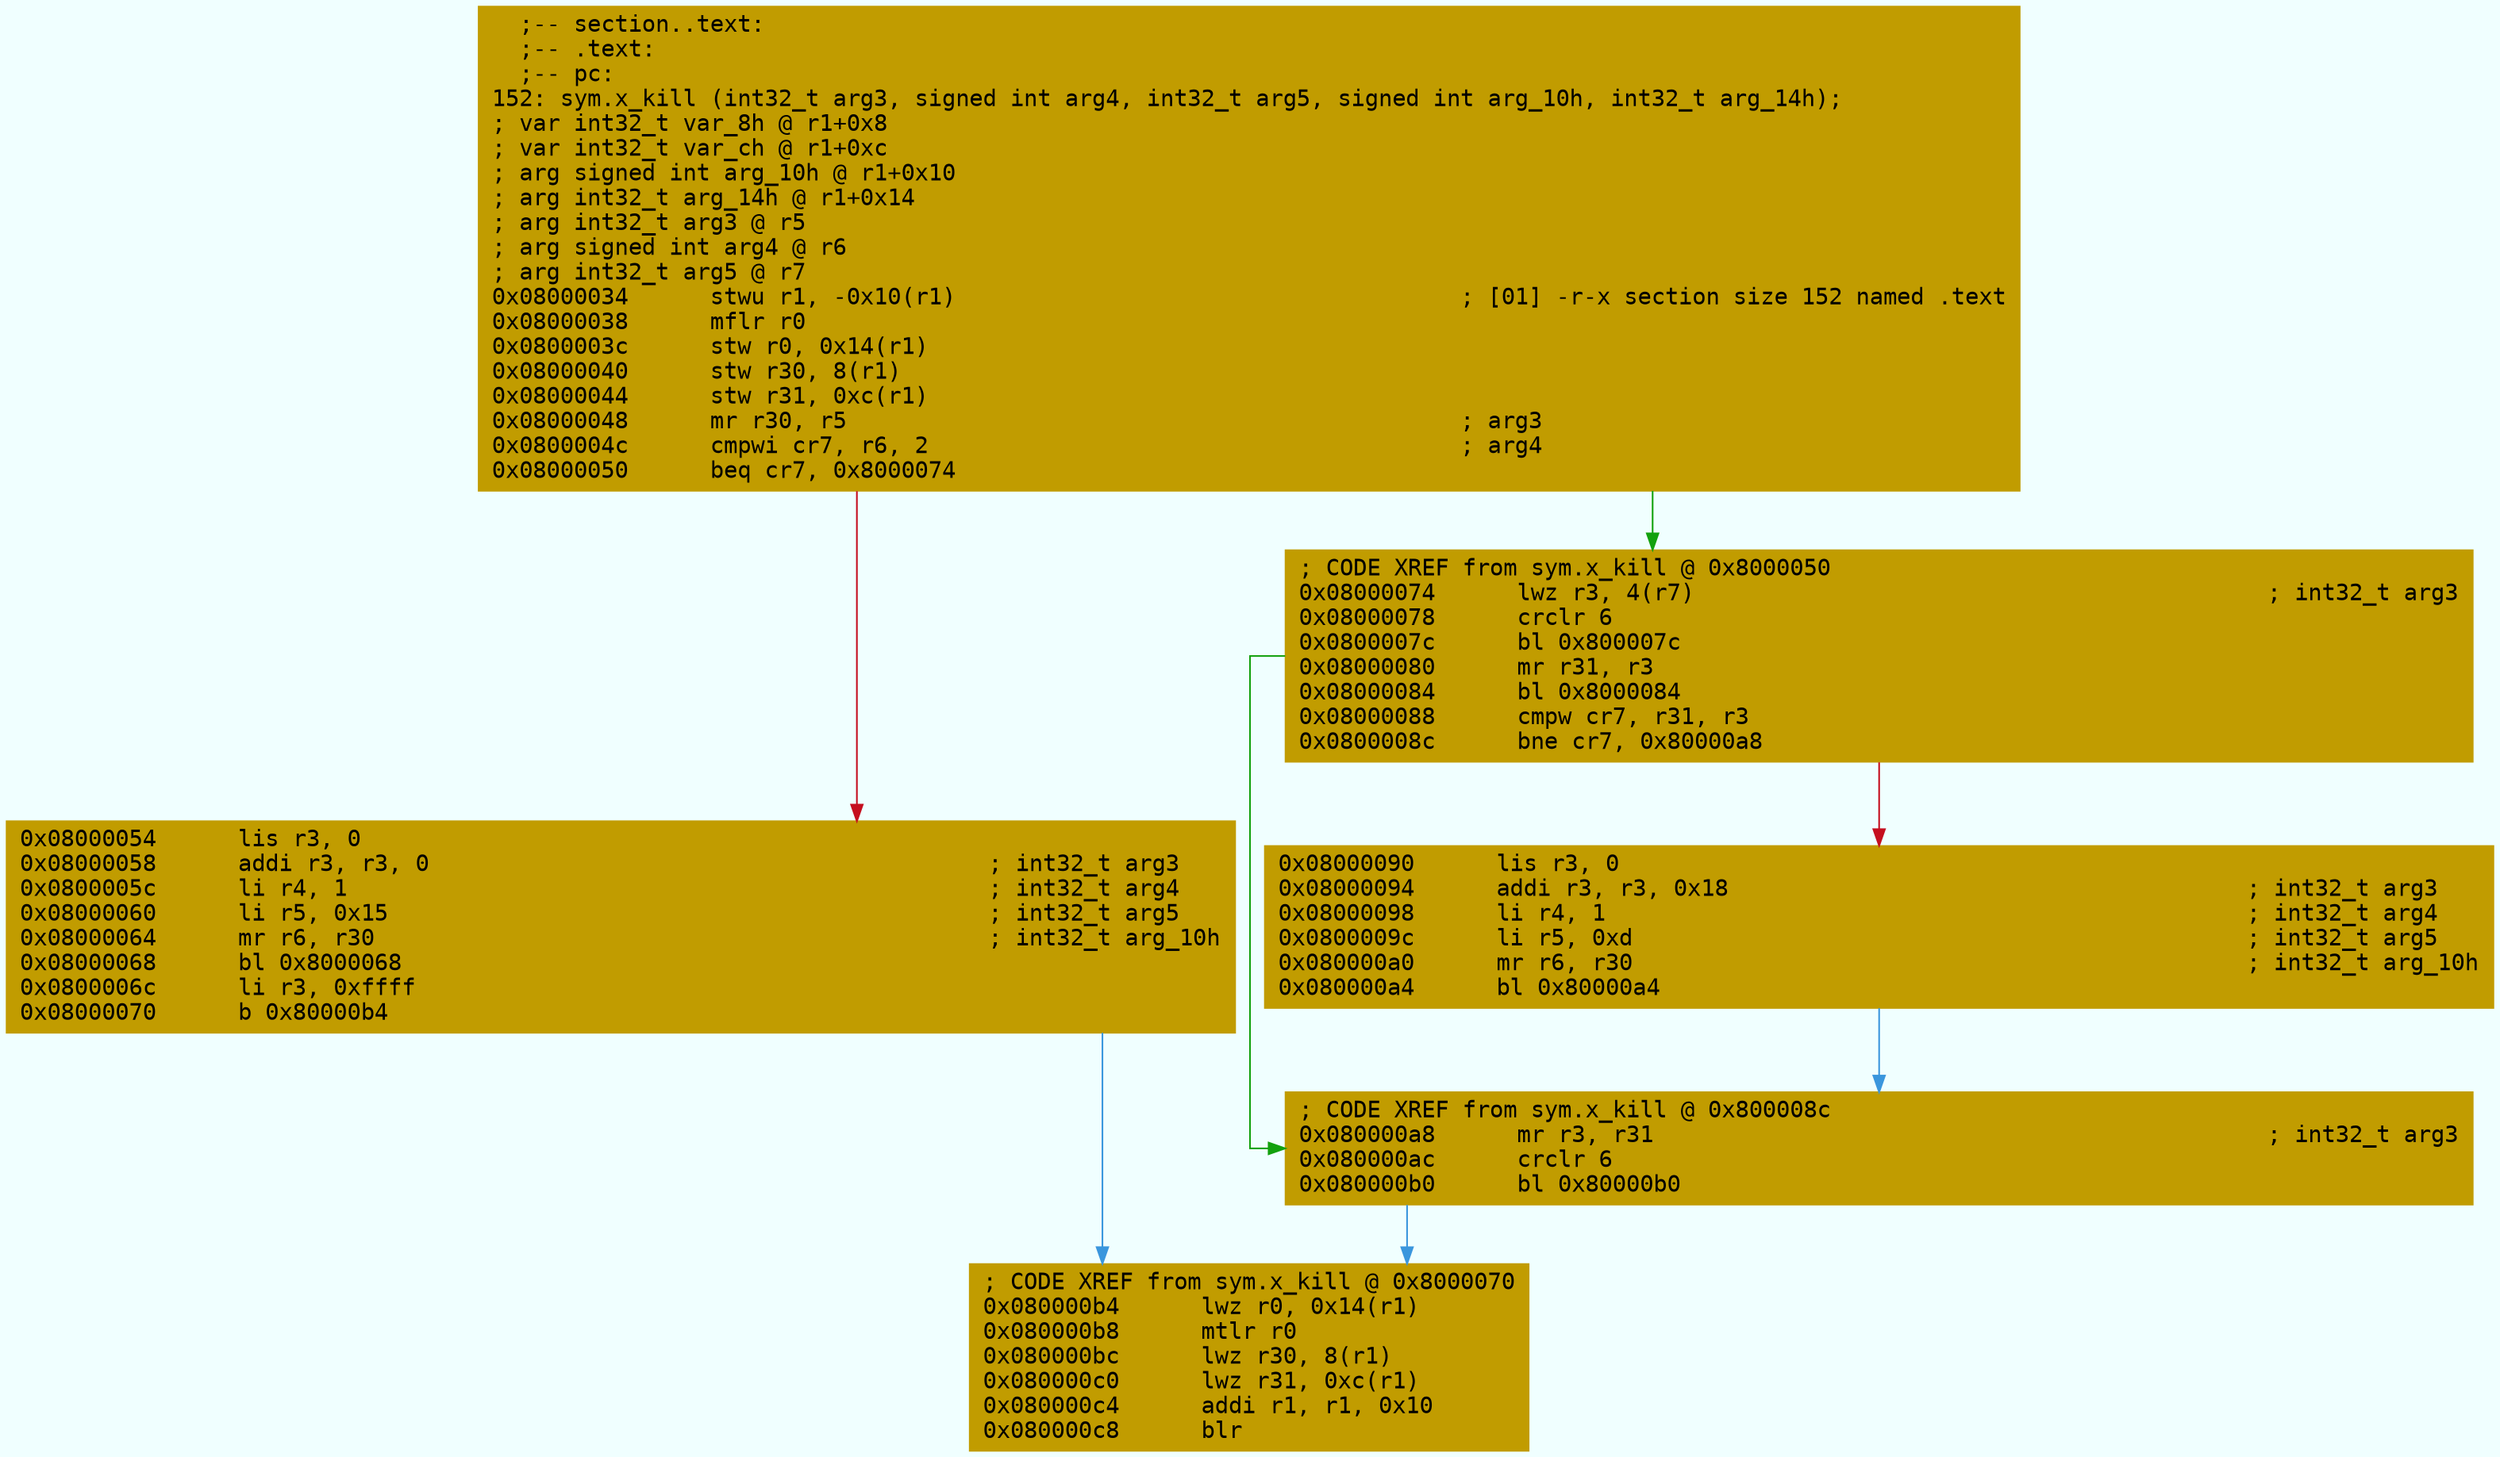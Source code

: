 digraph code {
	graph [bgcolor=azure fontsize=8 fontname="Courier" splines="ortho"];
	node [fillcolor=gray style=filled shape=box];
	edge [arrowhead="normal"];
	"0x08000034" [URL="sym.x_kill/0x08000034", fillcolor="#c19c00",color="#c19c00", fontname="Courier",label="  ;-- section..text:\l  ;-- .text:\l  ;-- pc:\l152: sym.x_kill (int32_t arg3, signed int arg4, int32_t arg5, signed int arg_10h, int32_t arg_14h);\l; var int32_t var_8h @ r1+0x8\l; var int32_t var_ch @ r1+0xc\l; arg signed int arg_10h @ r1+0x10\l; arg int32_t arg_14h @ r1+0x14\l; arg int32_t arg3 @ r5\l; arg signed int arg4 @ r6\l; arg int32_t arg5 @ r7\l0x08000034      stwu r1, -0x10(r1)                                     ; [01] -r-x section size 152 named .text\l0x08000038      mflr r0\l0x0800003c      stw r0, 0x14(r1)\l0x08000040      stw r30, 8(r1)\l0x08000044      stw r31, 0xc(r1)\l0x08000048      mr r30, r5                                             ; arg3\l0x0800004c      cmpwi cr7, r6, 2                                       ; arg4\l0x08000050      beq cr7, 0x8000074\l"]
	"0x08000054" [URL="sym.x_kill/0x08000054", fillcolor="#c19c00",color="#c19c00", fontname="Courier",label="0x08000054      lis r3, 0\l0x08000058      addi r3, r3, 0                                         ; int32_t arg3\l0x0800005c      li r4, 1                                               ; int32_t arg4\l0x08000060      li r5, 0x15                                            ; int32_t arg5\l0x08000064      mr r6, r30                                             ; int32_t arg_10h\l0x08000068      bl 0x8000068\l0x0800006c      li r3, 0xffff\l0x08000070      b 0x80000b4\l"]
	"0x08000074" [URL="sym.x_kill/0x08000074", fillcolor="#c19c00",color="#c19c00", fontname="Courier",label="; CODE XREF from sym.x_kill @ 0x8000050\l0x08000074      lwz r3, 4(r7)                                          ; int32_t arg3\l0x08000078      crclr 6\l0x0800007c      bl 0x800007c\l0x08000080      mr r31, r3\l0x08000084      bl 0x8000084\l0x08000088      cmpw cr7, r31, r3\l0x0800008c      bne cr7, 0x80000a8\l"]
	"0x08000090" [URL="sym.x_kill/0x08000090", fillcolor="#c19c00",color="#c19c00", fontname="Courier",label="0x08000090      lis r3, 0\l0x08000094      addi r3, r3, 0x18                                      ; int32_t arg3\l0x08000098      li r4, 1                                               ; int32_t arg4\l0x0800009c      li r5, 0xd                                             ; int32_t arg5\l0x080000a0      mr r6, r30                                             ; int32_t arg_10h\l0x080000a4      bl 0x80000a4\l"]
	"0x080000a8" [URL="sym.x_kill/0x080000a8", fillcolor="#c19c00",color="#c19c00", fontname="Courier",label="; CODE XREF from sym.x_kill @ 0x800008c\l0x080000a8      mr r3, r31                                             ; int32_t arg3\l0x080000ac      crclr 6\l0x080000b0      bl 0x80000b0\l"]
	"0x080000b4" [URL="sym.x_kill/0x080000b4", fillcolor="#c19c00",color="#c19c00", fontname="Courier",label="; CODE XREF from sym.x_kill @ 0x8000070\l0x080000b4      lwz r0, 0x14(r1)\l0x080000b8      mtlr r0\l0x080000bc      lwz r30, 8(r1)\l0x080000c0      lwz r31, 0xc(r1)\l0x080000c4      addi r1, r1, 0x10\l0x080000c8      blr\l"]
        "0x08000034" -> "0x08000074" [color="#13a10e"];
        "0x08000034" -> "0x08000054" [color="#c50f1f"];
        "0x08000054" -> "0x080000b4" [color="#3a96dd"];
        "0x08000074" -> "0x080000a8" [color="#13a10e"];
        "0x08000074" -> "0x08000090" [color="#c50f1f"];
        "0x08000090" -> "0x080000a8" [color="#3a96dd"];
        "0x080000a8" -> "0x080000b4" [color="#3a96dd"];
}
